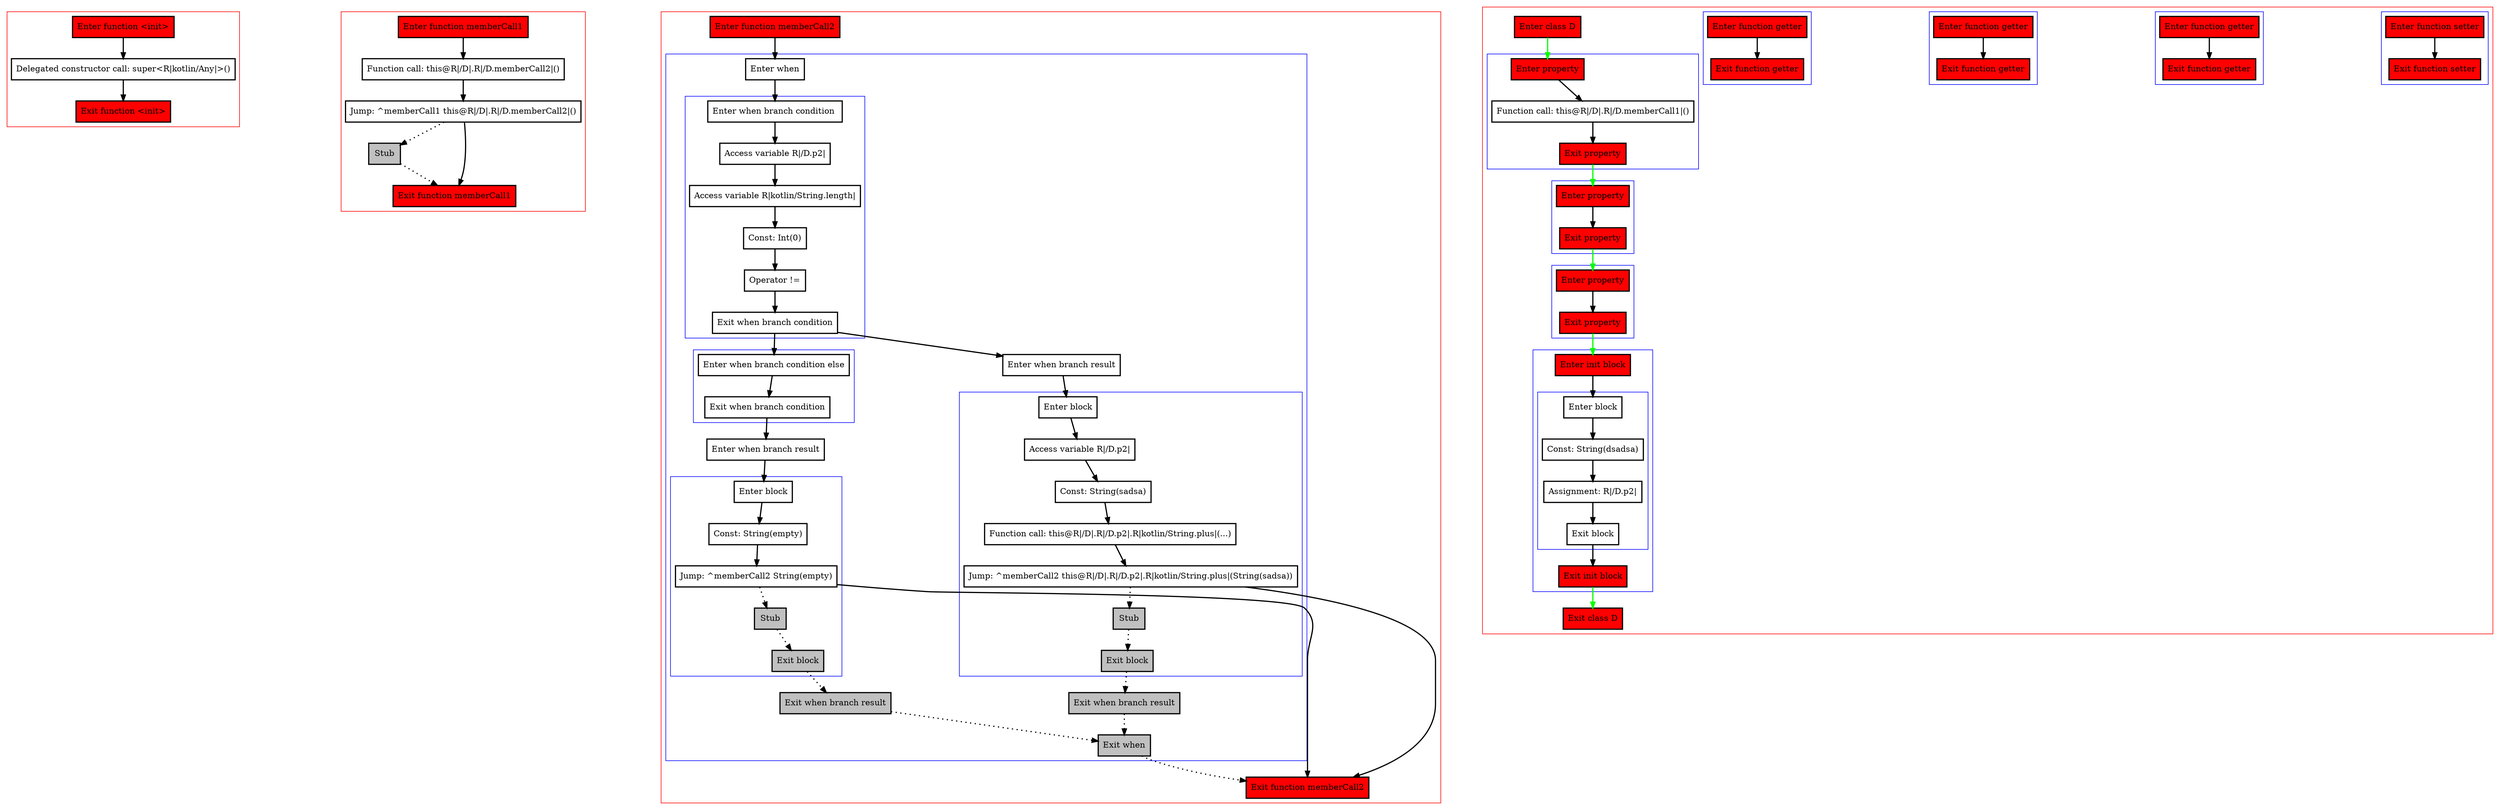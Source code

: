 digraph propertyInit_kt {
    graph [nodesep=3]
    node [shape=box penwidth=2]
    edge [penwidth=2]

    subgraph cluster_0 {
        color=red
        0 [label="Enter function <init>" style="filled" fillcolor=red];
        2 [label="Delegated constructor call: super<R|kotlin/Any|>()"];
        1 [label="Exit function <init>" style="filled" fillcolor=red];
    }
    0 -> {2};
    2 -> {1};

    subgraph cluster_1 {
        color=red
        24 [label="Enter function memberCall1" style="filled" fillcolor=red];
        26 [label="Function call: this@R|/D|.R|/D.memberCall2|()"];
        27 [label="Jump: ^memberCall1 this@R|/D|.R|/D.memberCall2|()"];
        28 [label="Stub" style="filled" fillcolor=gray];
        25 [label="Exit function memberCall1" style="filled" fillcolor=red];
    }
    24 -> {26};
    26 -> {27};
    27 -> {25};
    27 -> {28} [style=dotted];
    28 -> {25} [style=dotted];

    subgraph cluster_2 {
        color=red
        29 [label="Enter function memberCall2" style="filled" fillcolor=red];
        subgraph cluster_3 {
            color=blue
            31 [label="Enter when"];
            subgraph cluster_4 {
                color=blue
                33 [label="Enter when branch condition "];
                34 [label="Access variable R|/D.p2|"];
                35 [label="Access variable R|kotlin/String.length|"];
                36 [label="Const: Int(0)"];
                37 [label="Operator !="];
                38 [label="Exit when branch condition"];
            }
            subgraph cluster_5 {
                color=blue
                48 [label="Enter when branch condition else"];
                49 [label="Exit when branch condition"];
            }
            50 [label="Enter when branch result"];
            subgraph cluster_6 {
                color=blue
                51 [label="Enter block"];
                52 [label="Const: String(empty)"];
                53 [label="Jump: ^memberCall2 String(empty)"];
                54 [label="Stub" style="filled" fillcolor=gray];
                55 [label="Exit block" style="filled" fillcolor=gray];
            }
            56 [label="Exit when branch result" style="filled" fillcolor=gray];
            39 [label="Enter when branch result"];
            subgraph cluster_7 {
                color=blue
                40 [label="Enter block"];
                41 [label="Access variable R|/D.p2|"];
                42 [label="Const: String(sadsa)"];
                43 [label="Function call: this@R|/D|.R|/D.p2|.R|kotlin/String.plus|(...)"];
                44 [label="Jump: ^memberCall2 this@R|/D|.R|/D.p2|.R|kotlin/String.plus|(String(sadsa))"];
                45 [label="Stub" style="filled" fillcolor=gray];
                46 [label="Exit block" style="filled" fillcolor=gray];
            }
            47 [label="Exit when branch result" style="filled" fillcolor=gray];
            32 [label="Exit when" style="filled" fillcolor=gray];
        }
        30 [label="Exit function memberCall2" style="filled" fillcolor=red];
    }
    29 -> {31};
    31 -> {33};
    32 -> {30} [style=dotted];
    33 -> {34};
    34 -> {35};
    35 -> {36};
    36 -> {37};
    37 -> {38};
    38 -> {39 48};
    39 -> {40};
    40 -> {41};
    41 -> {42};
    42 -> {43};
    43 -> {44};
    44 -> {30};
    44 -> {45} [style=dotted];
    45 -> {46} [style=dotted];
    46 -> {47} [style=dotted];
    47 -> {32} [style=dotted];
    48 -> {49};
    49 -> {50};
    50 -> {51};
    51 -> {52};
    52 -> {53};
    53 -> {30};
    53 -> {54} [style=dotted];
    54 -> {55} [style=dotted];
    55 -> {56} [style=dotted];
    56 -> {32} [style=dotted];

    subgraph cluster_8 {
        color=red
        57 [label="Enter class D" style="filled" fillcolor=red];
        subgraph cluster_9 {
            color=blue
            14 [label="Enter function setter" style="filled" fillcolor=red];
            15 [label="Exit function setter" style="filled" fillcolor=red];
        }
        subgraph cluster_10 {
            color=blue
            12 [label="Enter function getter" style="filled" fillcolor=red];
            13 [label="Exit function getter" style="filled" fillcolor=red];
        }
        subgraph cluster_11 {
            color=blue
            8 [label="Enter function getter" style="filled" fillcolor=red];
            9 [label="Exit function getter" style="filled" fillcolor=red];
        }
        subgraph cluster_12 {
            color=blue
            3 [label="Enter function getter" style="filled" fillcolor=red];
            4 [label="Exit function getter" style="filled" fillcolor=red];
        }
        subgraph cluster_13 {
            color=blue
            5 [label="Enter property" style="filled" fillcolor=red];
            7 [label="Function call: this@R|/D|.R|/D.memberCall1|()"];
            6 [label="Exit property" style="filled" fillcolor=red];
        }
        subgraph cluster_14 {
            color=blue
            10 [label="Enter property" style="filled" fillcolor=red];
            11 [label="Exit property" style="filled" fillcolor=red];
        }
        subgraph cluster_15 {
            color=blue
            16 [label="Enter property" style="filled" fillcolor=red];
            17 [label="Exit property" style="filled" fillcolor=red];
        }
        subgraph cluster_16 {
            color=blue
            18 [label="Enter init block" style="filled" fillcolor=red];
            subgraph cluster_17 {
                color=blue
                20 [label="Enter block"];
                21 [label="Const: String(dsadsa)"];
                22 [label="Assignment: R|/D.p2|"];
                23 [label="Exit block"];
            }
            19 [label="Exit init block" style="filled" fillcolor=red];
        }
        58 [label="Exit class D" style="filled" fillcolor=red];
    }
    57 -> {5} [color=green];
    5 -> {7};
    6 -> {10} [color=green];
    7 -> {6};
    3 -> {4};
    10 -> {11};
    11 -> {16} [color=green];
    8 -> {9};
    16 -> {17};
    17 -> {18} [color=green];
    12 -> {13};
    14 -> {15};
    18 -> {20};
    19 -> {58} [color=green];
    20 -> {21};
    21 -> {22};
    22 -> {23};
    23 -> {19};

}
